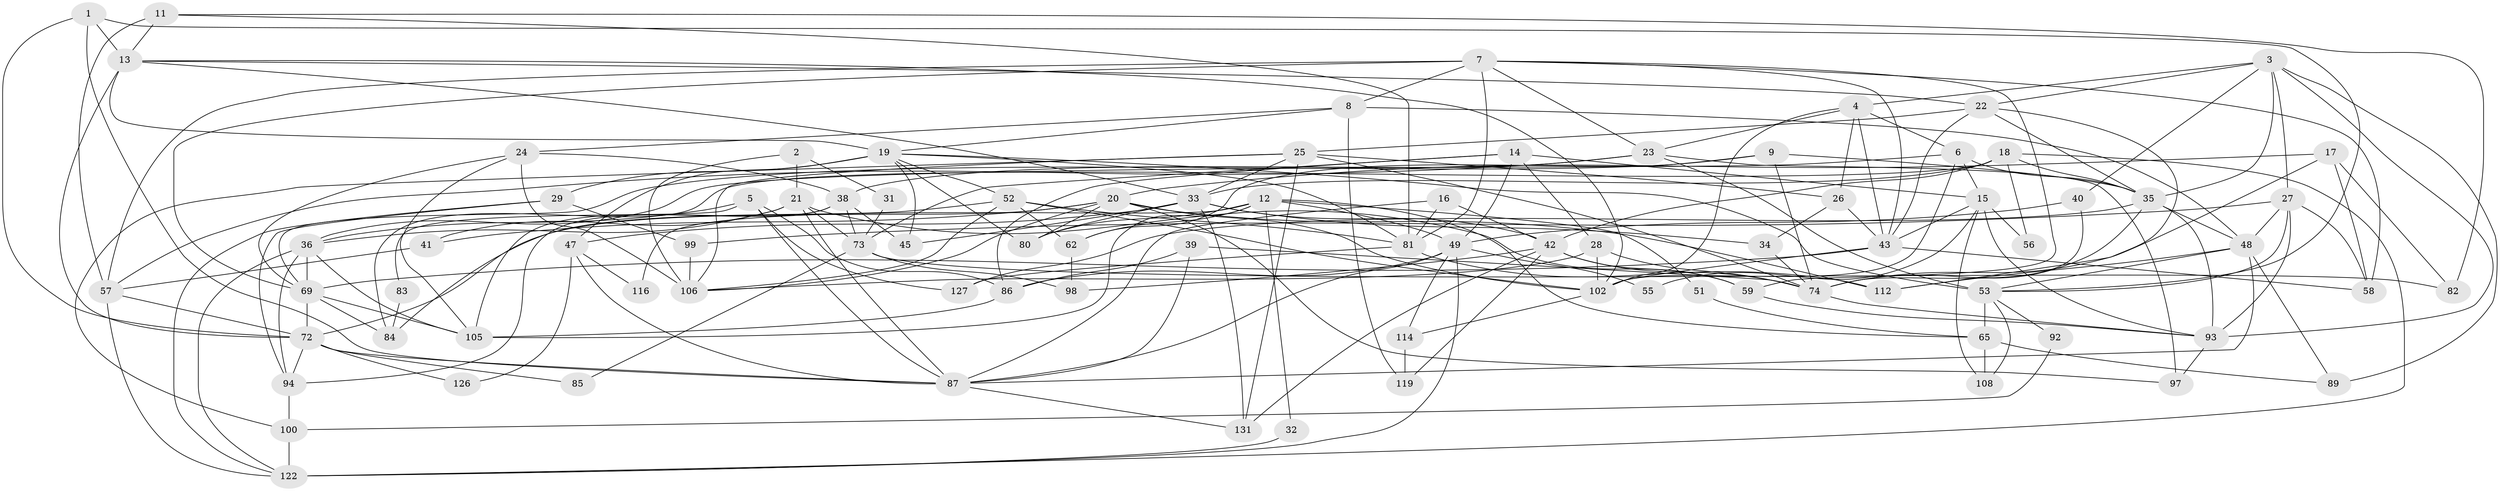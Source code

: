// Generated by graph-tools (version 1.1) at 2025/52/02/27/25 19:52:03]
// undirected, 86 vertices, 219 edges
graph export_dot {
graph [start="1"]
  node [color=gray90,style=filled];
  1;
  2;
  3;
  4 [super="+71"];
  5 [super="+10"];
  6 [super="+113"];
  7 [super="+44"];
  8 [super="+50"];
  9 [super="+96"];
  11;
  12 [super="+37"];
  13 [super="+54"];
  14;
  15 [super="+75"];
  16;
  17;
  18 [super="+118"];
  19 [super="+66"];
  20 [super="+68"];
  21 [super="+125"];
  22 [super="+64"];
  23 [super="+103"];
  24;
  25 [super="+95"];
  26;
  27 [super="+30"];
  28 [super="+77"];
  29 [super="+91"];
  31;
  32;
  33 [super="+61"];
  34 [super="+78"];
  35 [super="+88"];
  36 [super="+115"];
  38 [super="+46"];
  39;
  40 [super="+63"];
  41 [super="+110"];
  42 [super="+60"];
  43 [super="+67"];
  45;
  47 [super="+124"];
  48 [super="+104"];
  49 [super="+70"];
  51;
  52;
  53 [super="+79"];
  55;
  56 [super="+101"];
  57 [super="+133"];
  58;
  59;
  62;
  65 [super="+90"];
  69 [super="+76"];
  72 [super="+107"];
  73 [super="+134"];
  74 [super="+111"];
  80;
  81 [super="+130"];
  82;
  83;
  84 [super="+128"];
  85;
  86 [super="+120"];
  87 [super="+121"];
  89;
  92;
  93 [super="+129"];
  94 [super="+132"];
  97;
  98;
  99;
  100;
  102 [super="+109"];
  105 [super="+123"];
  106 [super="+117"];
  108;
  112;
  114;
  116;
  119;
  122 [super="+135"];
  126;
  127;
  131;
  1 -- 72;
  1 -- 53;
  1 -- 13;
  1 -- 87;
  2 -- 106;
  2 -- 21;
  2 -- 31;
  3 -- 22;
  3 -- 27;
  3 -- 89;
  3 -- 93;
  3 -- 35;
  3 -- 4;
  3 -- 40;
  4 -- 102;
  4 -- 23;
  4 -- 43;
  4 -- 6;
  4 -- 26;
  5 -- 127;
  5 -- 87;
  5 -- 83;
  5 -- 36;
  5 -- 86;
  6 -- 35;
  6 -- 15;
  6 -- 36;
  6 -- 102;
  7 -- 43;
  7 -- 23;
  7 -- 81;
  7 -- 69;
  7 -- 8;
  7 -- 57 [weight=2];
  7 -- 58;
  7 -- 59;
  8 -- 24;
  8 -- 19;
  8 -- 119;
  8 -- 48;
  9 -- 69;
  9 -- 74;
  9 -- 35;
  9 -- 62;
  11 -- 82;
  11 -- 81;
  11 -- 57;
  11 -- 13;
  12 -- 80;
  12 -- 51;
  12 -- 32;
  12 -- 116;
  12 -- 105;
  12 -- 62;
  12 -- 49;
  12 -- 65;
  13 -- 33;
  13 -- 22;
  13 -- 19;
  13 -- 102;
  13 -- 72;
  14 -- 28;
  14 -- 73;
  14 -- 49;
  14 -- 86;
  14 -- 15;
  15 -- 55;
  15 -- 56 [weight=2];
  15 -- 108;
  15 -- 93;
  15 -- 43;
  16 -- 87;
  16 -- 81;
  16 -- 42;
  17 -- 74;
  17 -- 58;
  17 -- 82;
  17 -- 20;
  18 -- 35;
  18 -- 33;
  18 -- 84;
  18 -- 122;
  18 -- 42;
  18 -- 56;
  19 -- 52;
  19 -- 45;
  19 -- 47;
  19 -- 80;
  19 -- 81;
  19 -- 29;
  19 -- 53;
  20 -- 72;
  20 -- 112;
  20 -- 80;
  20 -- 97;
  20 -- 102;
  20 -- 41;
  20 -- 106;
  21 -- 59;
  21 -- 41;
  21 -- 73;
  21 -- 36;
  21 -- 87;
  22 -- 112;
  22 -- 43;
  22 -- 35;
  22 -- 25;
  23 -- 38;
  23 -- 53;
  23 -- 57;
  23 -- 97;
  24 -- 105;
  24 -- 69;
  24 -- 106;
  24 -- 38;
  25 -- 106;
  25 -- 131;
  25 -- 26;
  25 -- 74;
  25 -- 100;
  25 -- 33;
  26 -- 34;
  26 -- 43;
  27 -- 93;
  27 -- 53;
  27 -- 99;
  27 -- 58;
  27 -- 48;
  28 -- 74;
  28 -- 106;
  28 -- 102;
  29 -- 122;
  29 -- 94;
  29 -- 99;
  31 -- 73;
  32 -- 122;
  33 -- 80;
  33 -- 131;
  33 -- 45;
  33 -- 47;
  33 -- 42;
  33 -- 34;
  34 -- 74;
  35 -- 74;
  35 -- 127;
  35 -- 93;
  35 -- 48;
  36 -- 69;
  36 -- 122;
  36 -- 105;
  36 -- 94;
  38 -- 45;
  38 -- 73;
  38 -- 105;
  38 -- 94;
  39 -- 74;
  39 -- 86;
  39 -- 87;
  40 -- 49;
  40 -- 74;
  41 -- 57;
  42 -- 59;
  42 -- 131;
  42 -- 74;
  42 -- 98;
  42 -- 119;
  43 -- 58;
  43 -- 69;
  43 -- 102;
  47 -- 87;
  47 -- 116;
  47 -- 126;
  48 -- 112;
  48 -- 89;
  48 -- 53;
  48 -- 87;
  49 -- 86;
  49 -- 55;
  49 -- 87;
  49 -- 114;
  49 -- 122;
  51 -- 65;
  52 -- 102;
  52 -- 62;
  52 -- 84;
  52 -- 81;
  52 -- 106;
  53 -- 92;
  53 -- 65;
  53 -- 108;
  57 -- 72;
  57 -- 122;
  59 -- 93;
  62 -- 98;
  65 -- 108;
  65 -- 89;
  69 -- 72;
  69 -- 84;
  69 -- 105;
  72 -- 85;
  72 -- 87;
  72 -- 126;
  72 -- 94;
  73 -- 98;
  73 -- 82;
  73 -- 85;
  74 -- 93;
  81 -- 112;
  81 -- 127;
  83 -- 84;
  86 -- 105;
  87 -- 131;
  92 -- 100;
  93 -- 97;
  94 -- 100;
  99 -- 106;
  100 -- 122;
  102 -- 114;
  114 -- 119;
}
